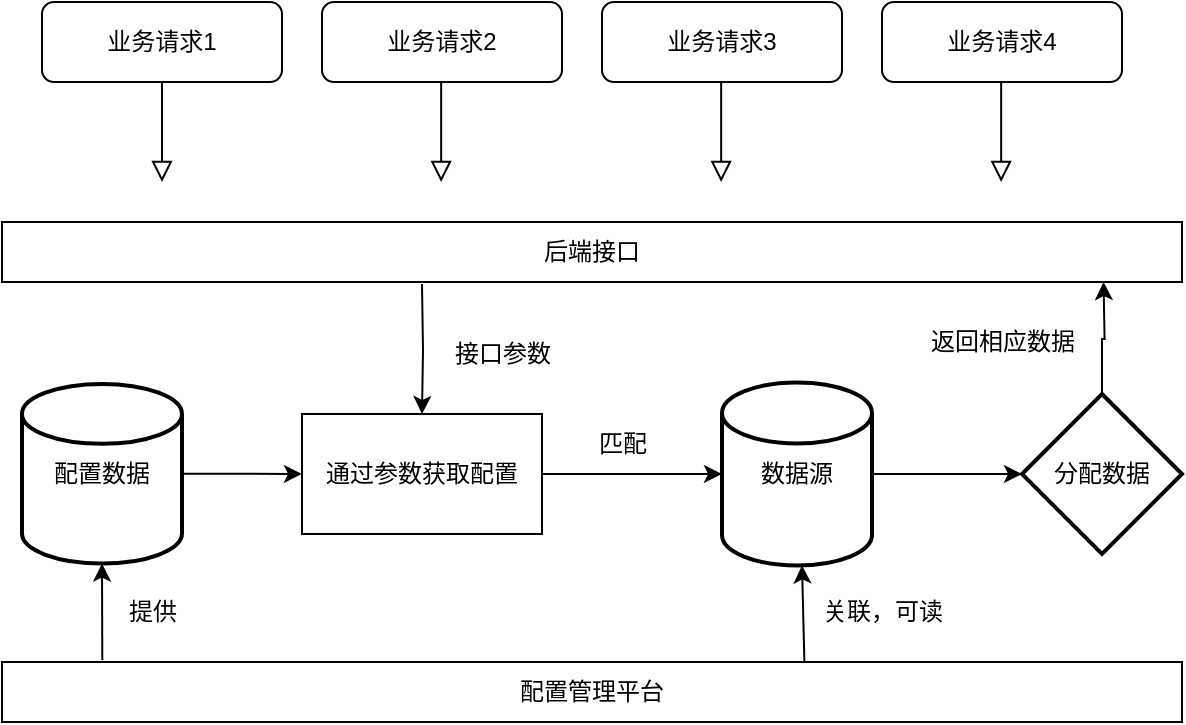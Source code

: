 <mxfile version="20.8.1" type="github">
  <diagram id="C5RBs43oDa-KdzZeNtuy" name="Page-1">
    <mxGraphModel dx="954" dy="1050" grid="1" gridSize="10" guides="1" tooltips="1" connect="1" arrows="1" fold="1" page="1" pageScale="1" pageWidth="827" pageHeight="1169" math="0" shadow="0">
      <root>
        <mxCell id="WIyWlLk6GJQsqaUBKTNV-0" />
        <mxCell id="WIyWlLk6GJQsqaUBKTNV-1" parent="WIyWlLk6GJQsqaUBKTNV-0" />
        <mxCell id="WIyWlLk6GJQsqaUBKTNV-2" value="" style="rounded=0;html=1;jettySize=auto;orthogonalLoop=1;fontSize=11;endArrow=block;endFill=0;endSize=8;strokeWidth=1;shadow=0;labelBackgroundColor=none;edgeStyle=orthogonalEdgeStyle;" parent="WIyWlLk6GJQsqaUBKTNV-1" source="WIyWlLk6GJQsqaUBKTNV-3" edge="1">
          <mxGeometry relative="1" as="geometry">
            <mxPoint x="220" y="170" as="targetPoint" />
          </mxGeometry>
        </mxCell>
        <mxCell id="WIyWlLk6GJQsqaUBKTNV-3" value="业务请求1" style="rounded=1;whiteSpace=wrap;html=1;fontSize=12;glass=0;strokeWidth=1;shadow=0;" parent="WIyWlLk6GJQsqaUBKTNV-1" vertex="1">
          <mxGeometry x="160" y="80" width="120" height="40" as="geometry" />
        </mxCell>
        <mxCell id="lBMocrQEEDuqXQr7Sqsh-0" value="业务请求2" style="rounded=1;whiteSpace=wrap;html=1;fontSize=12;glass=0;strokeWidth=1;shadow=0;" parent="WIyWlLk6GJQsqaUBKTNV-1" vertex="1">
          <mxGeometry x="300" y="80" width="120" height="40" as="geometry" />
        </mxCell>
        <mxCell id="lBMocrQEEDuqXQr7Sqsh-1" value="业务请求3" style="rounded=1;whiteSpace=wrap;html=1;fontSize=12;glass=0;strokeWidth=1;shadow=0;" parent="WIyWlLk6GJQsqaUBKTNV-1" vertex="1">
          <mxGeometry x="440" y="80" width="120" height="40" as="geometry" />
        </mxCell>
        <mxCell id="lBMocrQEEDuqXQr7Sqsh-3" value="业务请求4" style="rounded=1;whiteSpace=wrap;html=1;fontSize=12;glass=0;strokeWidth=1;shadow=0;" parent="WIyWlLk6GJQsqaUBKTNV-1" vertex="1">
          <mxGeometry x="580" y="80" width="120" height="40" as="geometry" />
        </mxCell>
        <mxCell id="lBMocrQEEDuqXQr7Sqsh-4" value="" style="rounded=0;html=1;jettySize=auto;orthogonalLoop=1;fontSize=11;endArrow=block;endFill=0;endSize=8;strokeWidth=1;shadow=0;labelBackgroundColor=none;edgeStyle=orthogonalEdgeStyle;" parent="WIyWlLk6GJQsqaUBKTNV-1" edge="1">
          <mxGeometry relative="1" as="geometry">
            <mxPoint x="359.58" y="120" as="sourcePoint" />
            <mxPoint x="359.58" y="170" as="targetPoint" />
          </mxGeometry>
        </mxCell>
        <mxCell id="lBMocrQEEDuqXQr7Sqsh-5" value="" style="rounded=0;html=1;jettySize=auto;orthogonalLoop=1;fontSize=11;endArrow=block;endFill=0;endSize=8;strokeWidth=1;shadow=0;labelBackgroundColor=none;edgeStyle=orthogonalEdgeStyle;" parent="WIyWlLk6GJQsqaUBKTNV-1" edge="1">
          <mxGeometry relative="1" as="geometry">
            <mxPoint x="499.58" y="120" as="sourcePoint" />
            <mxPoint x="499.58" y="170" as="targetPoint" />
          </mxGeometry>
        </mxCell>
        <mxCell id="lBMocrQEEDuqXQr7Sqsh-6" value="" style="rounded=0;html=1;jettySize=auto;orthogonalLoop=1;fontSize=11;endArrow=block;endFill=0;endSize=8;strokeWidth=1;shadow=0;labelBackgroundColor=none;edgeStyle=orthogonalEdgeStyle;" parent="WIyWlLk6GJQsqaUBKTNV-1" edge="1">
          <mxGeometry relative="1" as="geometry">
            <mxPoint x="639.58" y="120" as="sourcePoint" />
            <mxPoint x="639.58" y="170" as="targetPoint" />
          </mxGeometry>
        </mxCell>
        <mxCell id="EVSOa223A1qhfEuojWkk-2" value="" style="edgeStyle=orthogonalEdgeStyle;rounded=0;orthogonalLoop=1;jettySize=auto;html=1;" edge="1" parent="WIyWlLk6GJQsqaUBKTNV-1" target="EVSOa223A1qhfEuojWkk-1">
          <mxGeometry relative="1" as="geometry">
            <mxPoint x="350" y="220.99" as="sourcePoint" />
          </mxGeometry>
        </mxCell>
        <mxCell id="lBMocrQEEDuqXQr7Sqsh-8" value="后端接口" style="rounded=0;whiteSpace=wrap;html=1;" parent="WIyWlLk6GJQsqaUBKTNV-1" vertex="1">
          <mxGeometry x="140" y="190" width="590" height="30" as="geometry" />
        </mxCell>
        <mxCell id="EVSOa223A1qhfEuojWkk-13" value="" style="edgeStyle=orthogonalEdgeStyle;rounded=0;orthogonalLoop=1;jettySize=auto;html=1;entryX=0;entryY=0.5;entryDx=0;entryDy=0;entryPerimeter=0;" edge="1" parent="WIyWlLk6GJQsqaUBKTNV-1" source="EVSOa223A1qhfEuojWkk-1" target="EVSOa223A1qhfEuojWkk-14">
          <mxGeometry relative="1" as="geometry">
            <mxPoint x="490" y="315.99" as="targetPoint" />
          </mxGeometry>
        </mxCell>
        <mxCell id="EVSOa223A1qhfEuojWkk-1" value="通过参数获取配置" style="whiteSpace=wrap;html=1;rounded=0;" vertex="1" parent="WIyWlLk6GJQsqaUBKTNV-1">
          <mxGeometry x="290" y="285.99" width="120" height="60" as="geometry" />
        </mxCell>
        <mxCell id="EVSOa223A1qhfEuojWkk-4" value="接口参数" style="text;html=1;align=center;verticalAlign=middle;resizable=0;points=[];autosize=1;strokeColor=none;fillColor=none;" vertex="1" parent="WIyWlLk6GJQsqaUBKTNV-1">
          <mxGeometry x="355" y="240.99" width="70" height="30" as="geometry" />
        </mxCell>
        <mxCell id="EVSOa223A1qhfEuojWkk-17" value="" style="edgeStyle=orthogonalEdgeStyle;rounded=0;orthogonalLoop=1;jettySize=auto;html=1;" edge="1" parent="WIyWlLk6GJQsqaUBKTNV-1" source="EVSOa223A1qhfEuojWkk-14" target="EVSOa223A1qhfEuojWkk-16">
          <mxGeometry relative="1" as="geometry" />
        </mxCell>
        <mxCell id="EVSOa223A1qhfEuojWkk-14" value="数据源" style="strokeWidth=2;html=1;shape=mxgraph.flowchart.database;whiteSpace=wrap;" vertex="1" parent="WIyWlLk6GJQsqaUBKTNV-1">
          <mxGeometry x="500" y="270.23" width="75" height="91.51" as="geometry" />
        </mxCell>
        <mxCell id="EVSOa223A1qhfEuojWkk-15" value="匹配" style="text;html=1;align=center;verticalAlign=middle;resizable=0;points=[];autosize=1;strokeColor=none;fillColor=none;" vertex="1" parent="WIyWlLk6GJQsqaUBKTNV-1">
          <mxGeometry x="425" y="285.99" width="50" height="30" as="geometry" />
        </mxCell>
        <mxCell id="EVSOa223A1qhfEuojWkk-19" style="edgeStyle=orthogonalEdgeStyle;rounded=0;orthogonalLoop=1;jettySize=auto;html=1;exitX=0.5;exitY=0;exitDx=0;exitDy=0;entryX=0.764;entryY=0.967;entryDx=0;entryDy=0;entryPerimeter=0;" edge="1" parent="WIyWlLk6GJQsqaUBKTNV-1" source="EVSOa223A1qhfEuojWkk-16">
          <mxGeometry relative="1" as="geometry">
            <mxPoint x="690.76" y="220" as="targetPoint" />
          </mxGeometry>
        </mxCell>
        <mxCell id="EVSOa223A1qhfEuojWkk-16" value="分配数据" style="rhombus;whiteSpace=wrap;html=1;strokeWidth=2;" vertex="1" parent="WIyWlLk6GJQsqaUBKTNV-1">
          <mxGeometry x="650" y="275.99" width="80" height="80" as="geometry" />
        </mxCell>
        <mxCell id="EVSOa223A1qhfEuojWkk-20" value="返回相应数据" style="text;html=1;align=center;verticalAlign=middle;resizable=0;points=[];autosize=1;strokeColor=none;fillColor=none;" vertex="1" parent="WIyWlLk6GJQsqaUBKTNV-1">
          <mxGeometry x="590" y="235" width="100" height="30" as="geometry" />
        </mxCell>
        <mxCell id="EVSOa223A1qhfEuojWkk-22" style="edgeStyle=orthogonalEdgeStyle;rounded=0;orthogonalLoop=1;jettySize=auto;html=1;exitX=1;exitY=0.5;exitDx=0;exitDy=0;exitPerimeter=0;entryX=0;entryY=0.5;entryDx=0;entryDy=0;" edge="1" parent="WIyWlLk6GJQsqaUBKTNV-1" source="EVSOa223A1qhfEuojWkk-21" target="EVSOa223A1qhfEuojWkk-1">
          <mxGeometry relative="1" as="geometry" />
        </mxCell>
        <mxCell id="EVSOa223A1qhfEuojWkk-21" value="配置数据" style="strokeWidth=2;html=1;shape=mxgraph.flowchart.database;whiteSpace=wrap;" vertex="1" parent="WIyWlLk6GJQsqaUBKTNV-1">
          <mxGeometry x="150" y="270.99" width="80" height="89.77" as="geometry" />
        </mxCell>
        <mxCell id="EVSOa223A1qhfEuojWkk-25" value="配置管理平台" style="rounded=0;whiteSpace=wrap;html=1;" vertex="1" parent="WIyWlLk6GJQsqaUBKTNV-1">
          <mxGeometry x="140" y="410" width="590" height="30" as="geometry" />
        </mxCell>
        <mxCell id="EVSOa223A1qhfEuojWkk-26" value="" style="endArrow=classic;html=1;rounded=0;entryX=0.5;entryY=1;entryDx=0;entryDy=0;entryPerimeter=0;exitX=0.085;exitY=-0.033;exitDx=0;exitDy=0;exitPerimeter=0;" edge="1" parent="WIyWlLk6GJQsqaUBKTNV-1" source="EVSOa223A1qhfEuojWkk-25" target="EVSOa223A1qhfEuojWkk-21">
          <mxGeometry width="50" height="50" relative="1" as="geometry">
            <mxPoint x="170" y="411.74" as="sourcePoint" />
            <mxPoint x="220" y="361.74" as="targetPoint" />
          </mxGeometry>
        </mxCell>
        <mxCell id="EVSOa223A1qhfEuojWkk-27" value="提供" style="text;html=1;align=center;verticalAlign=middle;resizable=0;points=[];autosize=1;strokeColor=none;fillColor=none;" vertex="1" parent="WIyWlLk6GJQsqaUBKTNV-1">
          <mxGeometry x="190" y="370" width="50" height="30" as="geometry" />
        </mxCell>
        <mxCell id="EVSOa223A1qhfEuojWkk-28" value="" style="endArrow=classic;html=1;rounded=0;exitX=0.68;exitY=0;exitDx=0;exitDy=0;exitPerimeter=0;" edge="1" parent="WIyWlLk6GJQsqaUBKTNV-1" source="EVSOa223A1qhfEuojWkk-25">
          <mxGeometry x="-0.999" y="1" width="50" height="50" relative="1" as="geometry">
            <mxPoint x="490" y="411.74" as="sourcePoint" />
            <mxPoint x="540" y="361.74" as="targetPoint" />
            <mxPoint as="offset" />
          </mxGeometry>
        </mxCell>
        <mxCell id="EVSOa223A1qhfEuojWkk-29" value="关联，可读" style="text;html=1;align=center;verticalAlign=middle;resizable=0;points=[];autosize=1;strokeColor=none;fillColor=none;" vertex="1" parent="WIyWlLk6GJQsqaUBKTNV-1">
          <mxGeometry x="540" y="370" width="80" height="30" as="geometry" />
        </mxCell>
      </root>
    </mxGraphModel>
  </diagram>
</mxfile>
